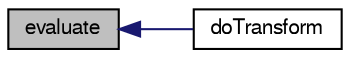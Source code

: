 digraph "evaluate"
{
  bgcolor="transparent";
  edge [fontname="FreeSans",fontsize="10",labelfontname="FreeSans",labelfontsize="10"];
  node [fontname="FreeSans",fontsize="10",shape=record];
  rankdir="LR";
  Node522 [label="evaluate",height=0.2,width=0.4,color="black", fillcolor="grey75", style="filled", fontcolor="black"];
  Node522 -> Node523 [dir="back",color="midnightblue",fontsize="10",style="solid",fontname="FreeSans"];
  Node523 [label="doTransform",height=0.2,width=0.4,color="black",URL="$a26602.html#a1a72fff645a76007304a293091997e6d",tooltip="Does the patch field perform the transfromation. "];
}
